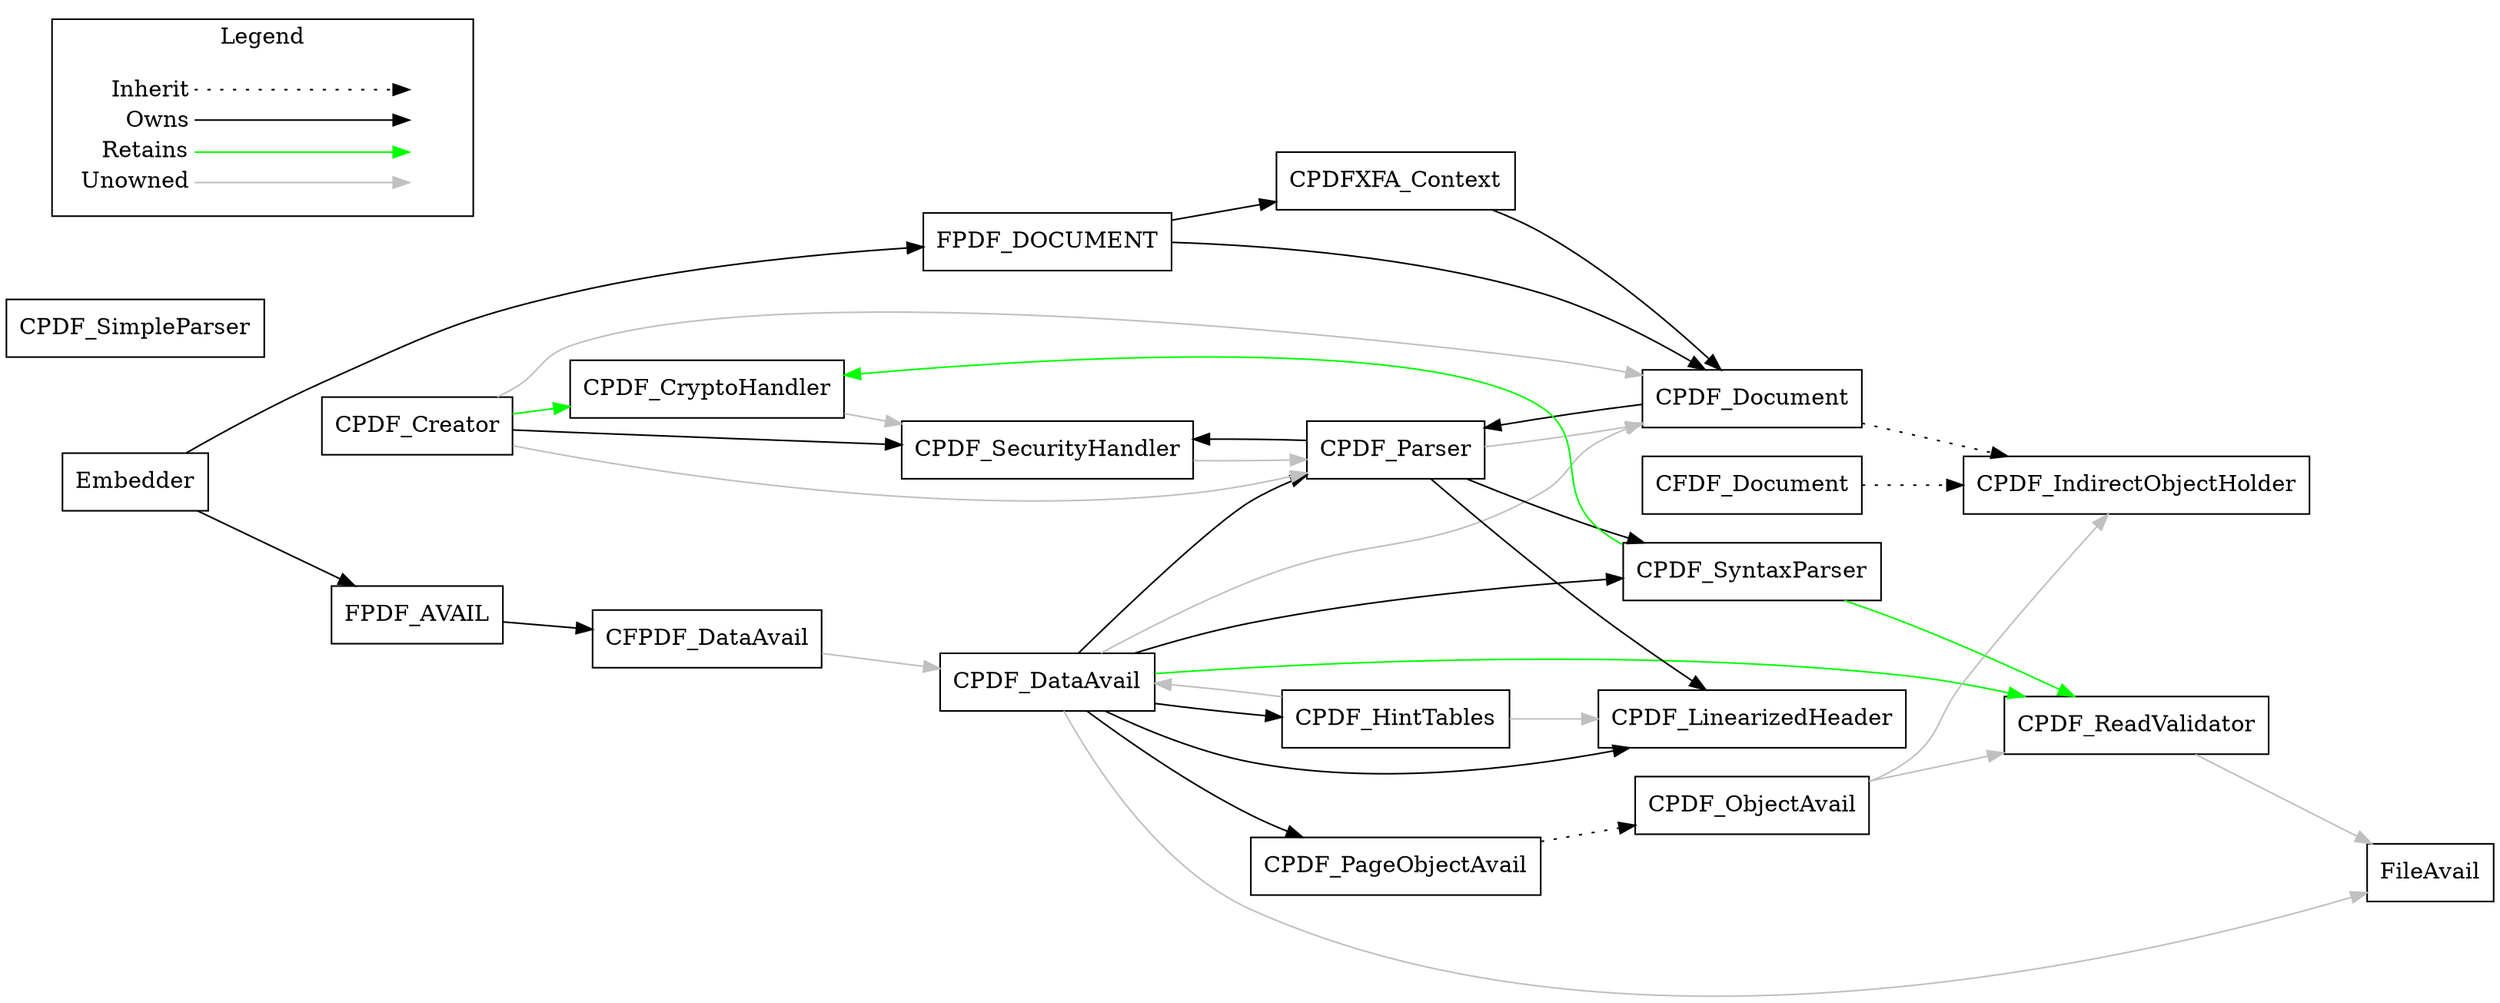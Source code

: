 digraph "parser" {
  center=true;
  compound=true;
  rankdir=LR;

  node [shape = box, group = a];
  CPDF_CryptoHandler;
  CPDF_DataAvail;
  CPDF_Document;
  CPDF_HintTables;
  CPDF_IndirectObjectHolder;
  CPDF_LinearizedHeader;
  CPDF_ObjectAvail;
  CPDF_PageObjectAvail;
  CPDF_Parser;
  CPDF_ReadValidator;
  CPDF_SecurityHandler;
  CPDF_SimpleParser;
  CPDF_SyntaxParser;
  CFDF_Document;
  CPDF_Creator;
  CFPDF_DataAvail;
  CPDF_Document;
  CPDFXFA_Context;
  FPDF_DOCUMENT;
  FPDF_AVAIL;
  Embedder;

  Embedder -> FPDF_AVAIL
  Embedder -> FPDF_DOCUMENT

  FPDF_AVAIL -> CFPDF_DataAvail

  FPDF_DOCUMENT -> CPDF_Document
  FPDF_DOCUMENT -> CPDFXFA_Context

  CPDFXFA_Context -> CPDF_Document

  CPDF_Document -> CPDF_IndirectObjectHolder [style=dotted;]
  CPDF_Document -> CPDF_Parser

  CPDF_HintTables -> CPDF_DataAvail [color=gray]
  CPDF_HintTables -> CPDF_LinearizedHeader [color=gray]

  CPDF_DataAvail -> FileAvail [color=gray]
  CPDF_DataAvail -> CPDF_ReadValidator [color=green]
  CPDF_DataAvail -> CPDF_Parser
  CPDF_DataAvail -> CPDF_SyntaxParser
  CPDF_DataAvail -> CPDF_LinearizedHeader
  CPDF_DataAvail -> CPDF_Document [color=gray;]
  CPDF_DataAvail -> CPDF_HintTables
  CPDF_DataAvail -> CPDF_PageObjectAvail
  
  CPDF_ObjectAvail -> CPDF_ReadValidator [color=gray]
  CPDF_ObjectAvail -> CPDF_IndirectObjectHolder [color=gray]

  CPDF_PageObjectAvail -> CPDF_ObjectAvail [style=dotted]

  CPDF_Parser -> CPDF_SyntaxParser
  CPDF_Parser -> CPDF_Document [color=gray;]
  CPDF_Parser -> CPDF_SecurityHandler
  CPDF_Parser -> CPDF_LinearizedHeader

  CPDF_SecurityHandler -> CPDF_Parser [color=gray]

  CPDF_SyntaxParser -> CPDF_ReadValidator [color=green]
  CPDF_SyntaxParser -> CPDF_CryptoHandler [color=green]

  CPDF_ReadValidator -> FileAvail [color=gray]

  CPDF_CryptoHandler -> CPDF_SecurityHandler [color=gray]

  CFDF_Document -> CPDF_IndirectObjectHolder [style=dotted]

  CFPDF_DataAvail -> CPDF_DataAvail [color=gray;]

  CPDF_Creator -> CPDF_Document [color=gray;]
  CPDF_Creator -> CPDF_Parser [color=gray]
  CPDF_Creator -> CPDF_CryptoHandler [color=green]
  CPDF_Creator -> CPDF_SecurityHandler

  node [shape=plaintext]
  subgraph cluster_01 {
    label = "Legend";
    src [label=<<table border="0" cellpadding="2" cellspacing="0" cellborder="0">
      <tr><td align="right" port="inherit">Inherit</td></tr>
      <tr><td align="right" port="own">Owns</td></tr>
      <tr><td align="right" port="retain">Retains</td></tr>
      <tr><td align="right" port="unown">Unowned</td></tr>
      </table>>]
    sink [label=<<table border="0" cellpadding="2" cellspacing="0" cellborder="0">
      <tr><td port="inherit">&nbsp;</td></tr>
      <tr><td port="own">&nbsp;</td></tr>
      <tr><td port="retain">&nbsp;</td></tr>
      <tr><td port="unown">&nbsp;</td></tr>
      </table>>]
    src:inherit:e -> sink:inherit:w [style=dotted]
    src:own:e -> sink:own:w
    src:retain:e -> sink:retain:w [color=green]
    src:unown:e -> sink:unown:w [color=gray]
  }
}

